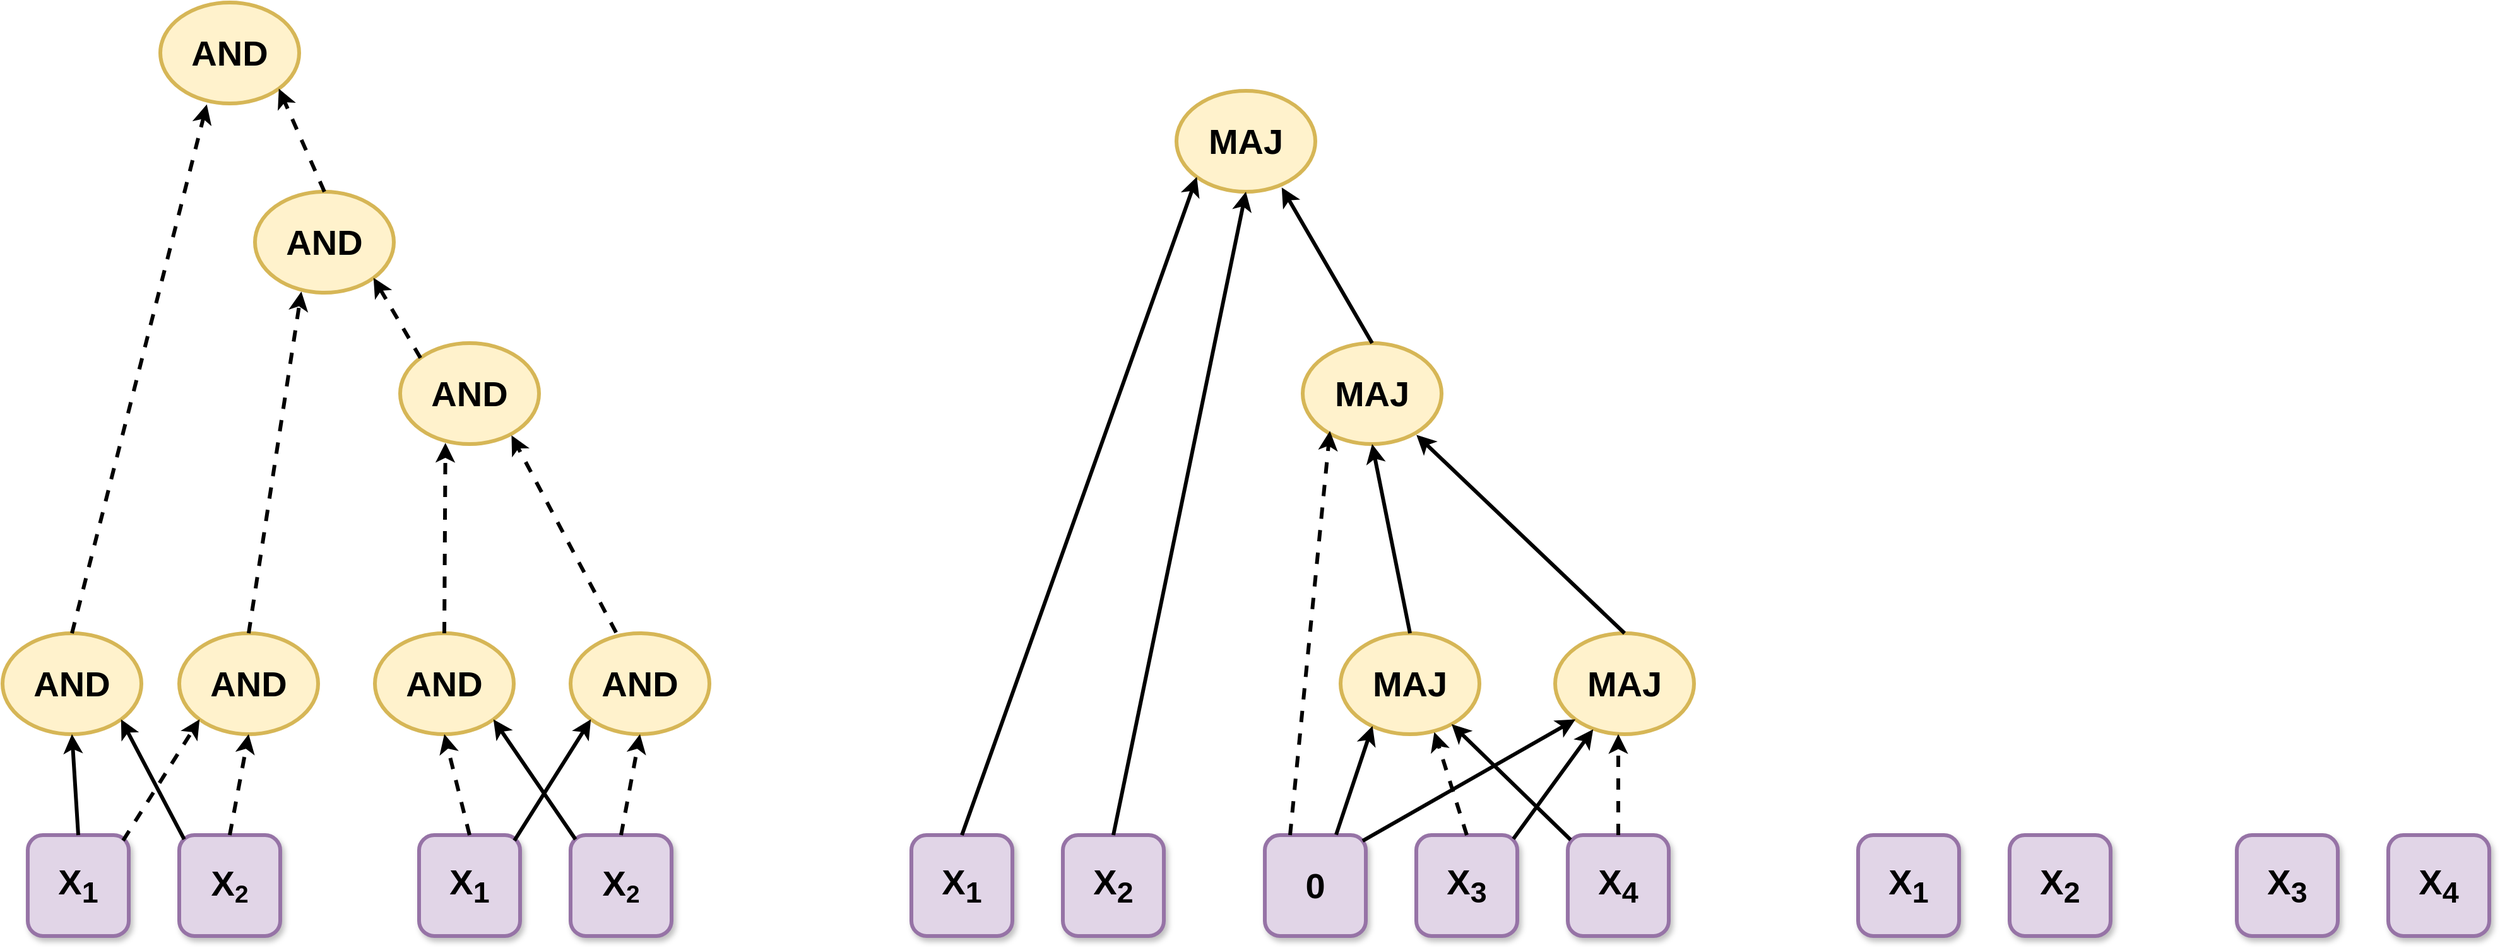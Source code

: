 <mxfile version="24.6.2" type="github">
  <diagram name="第 1 页" id="r3UGkL9LIauUfXsUyBIE">
    <mxGraphModel dx="3139" dy="2145" grid="1" gridSize="10" guides="1" tooltips="1" connect="1" arrows="1" fold="1" page="1" pageScale="1" pageWidth="560" pageHeight="1000" math="0" shadow="0">
      <root>
        <mxCell id="0" />
        <mxCell id="1" parent="0" />
        <mxCell id="rH_akTSNDyo1jkgqadfu-1" value="&lt;font style=&quot;font-size: 28px;&quot;&gt;&lt;b&gt;X&lt;sub&gt;1&lt;/sub&gt;&lt;/b&gt;&lt;/font&gt;" style="rounded=1;whiteSpace=wrap;html=1;fillColor=#e1d5e7;strokeColor=#9673a6;shadow=1;strokeWidth=3;" vertex="1" parent="1">
          <mxGeometry x="-540" y="660" width="80" height="80" as="geometry" />
        </mxCell>
        <mxCell id="rH_akTSNDyo1jkgqadfu-2" value="&lt;font style=&quot;&quot;&gt;&lt;b style=&quot;&quot;&gt;&lt;span style=&quot;font-size: 28px;&quot;&gt;X&lt;/span&gt;&lt;span style=&quot;font-size: 23.333px;&quot;&gt;&lt;sub&gt;2&lt;/sub&gt;&lt;/span&gt;&lt;/b&gt;&lt;/font&gt;" style="rounded=1;whiteSpace=wrap;html=1;fillColor=#e1d5e7;strokeColor=#9673a6;shadow=1;strokeWidth=3;" vertex="1" parent="1">
          <mxGeometry x="-420" y="660" width="80" height="80" as="geometry" />
        </mxCell>
        <mxCell id="rH_akTSNDyo1jkgqadfu-6" value="&lt;font style=&quot;font-size: 28px;&quot;&gt;&lt;b&gt;X&lt;sub&gt;1&lt;/sub&gt;&lt;/b&gt;&lt;/font&gt;" style="rounded=1;whiteSpace=wrap;html=1;fillColor=#e1d5e7;strokeColor=#9673a6;shadow=1;strokeWidth=3;" vertex="1" parent="1">
          <mxGeometry x="160" y="660" width="80" height="80" as="geometry" />
        </mxCell>
        <mxCell id="rH_akTSNDyo1jkgqadfu-7" value="&lt;font style=&quot;font-size: 28px;&quot;&gt;&lt;b&gt;X&lt;sub&gt;2&lt;/sub&gt;&lt;/b&gt;&lt;/font&gt;" style="rounded=1;whiteSpace=wrap;html=1;fillColor=#e1d5e7;strokeColor=#9673a6;shadow=1;strokeWidth=3;" vertex="1" parent="1">
          <mxGeometry x="280" y="660" width="80" height="80" as="geometry" />
        </mxCell>
        <mxCell id="rH_akTSNDyo1jkgqadfu-8" value="&lt;font style=&quot;font-size: 28px;&quot;&gt;&lt;b&gt;X&lt;sub&gt;3&lt;/sub&gt;&lt;/b&gt;&lt;/font&gt;" style="rounded=1;whiteSpace=wrap;html=1;fillColor=#e1d5e7;strokeColor=#9673a6;shadow=1;strokeWidth=3;" vertex="1" parent="1">
          <mxGeometry x="560" y="660" width="80" height="80" as="geometry" />
        </mxCell>
        <mxCell id="rH_akTSNDyo1jkgqadfu-9" value="&lt;font style=&quot;font-size: 28px;&quot;&gt;&lt;b&gt;X&lt;sub&gt;4&lt;/sub&gt;&lt;/b&gt;&lt;/font&gt;" style="rounded=1;whiteSpace=wrap;html=1;fillColor=#e1d5e7;strokeColor=#9673a6;shadow=1;strokeWidth=3;" vertex="1" parent="1">
          <mxGeometry x="680" y="660" width="80" height="80" as="geometry" />
        </mxCell>
        <mxCell id="rH_akTSNDyo1jkgqadfu-14" value="&lt;font style=&quot;font-size: 28px;&quot;&gt;&lt;b&gt;X&lt;sub&gt;1&lt;/sub&gt;&lt;/b&gt;&lt;/font&gt;" style="rounded=1;whiteSpace=wrap;html=1;fillColor=#e1d5e7;strokeColor=#9673a6;shadow=1;strokeWidth=3;" vertex="1" parent="1">
          <mxGeometry x="910" y="660" width="80" height="80" as="geometry" />
        </mxCell>
        <mxCell id="rH_akTSNDyo1jkgqadfu-15" value="&lt;font style=&quot;font-size: 28px;&quot;&gt;&lt;b&gt;X&lt;sub&gt;2&lt;/sub&gt;&lt;/b&gt;&lt;/font&gt;" style="rounded=1;whiteSpace=wrap;html=1;fillColor=#e1d5e7;strokeColor=#9673a6;shadow=1;strokeWidth=3;" vertex="1" parent="1">
          <mxGeometry x="1030" y="660" width="80" height="80" as="geometry" />
        </mxCell>
        <mxCell id="rH_akTSNDyo1jkgqadfu-16" value="&lt;font style=&quot;font-size: 28px;&quot;&gt;&lt;b&gt;X&lt;sub&gt;3&lt;/sub&gt;&lt;/b&gt;&lt;/font&gt;" style="rounded=1;whiteSpace=wrap;html=1;fillColor=#e1d5e7;strokeColor=#9673a6;shadow=1;strokeWidth=3;" vertex="1" parent="1">
          <mxGeometry x="1210" y="660" width="80" height="80" as="geometry" />
        </mxCell>
        <mxCell id="rH_akTSNDyo1jkgqadfu-17" value="&lt;font style=&quot;font-size: 28px;&quot;&gt;&lt;b&gt;X&lt;sub&gt;4&lt;/sub&gt;&lt;/b&gt;&lt;/font&gt;" style="rounded=1;whiteSpace=wrap;html=1;fillColor=#e1d5e7;strokeColor=#9673a6;shadow=1;strokeWidth=3;" vertex="1" parent="1">
          <mxGeometry x="1330" y="660" width="80" height="80" as="geometry" />
        </mxCell>
        <mxCell id="rH_akTSNDyo1jkgqadfu-18" value="&lt;span style=&quot;font-size: 28px;&quot;&gt;&lt;b&gt;0&lt;/b&gt;&lt;/span&gt;" style="rounded=1;whiteSpace=wrap;html=1;fillColor=#e1d5e7;strokeColor=#9673a6;shadow=1;strokeWidth=3;" vertex="1" parent="1">
          <mxGeometry x="440" y="660" width="80" height="80" as="geometry" />
        </mxCell>
        <mxCell id="rH_akTSNDyo1jkgqadfu-19" value="&lt;font style=&quot;font-size: 28px;&quot;&gt;&lt;b&gt;AND&lt;/b&gt;&lt;/font&gt;" style="ellipse;whiteSpace=wrap;html=1;fillColor=#fff2cc;strokeColor=#d6b656;strokeWidth=3;" vertex="1" parent="1">
          <mxGeometry x="-560" y="500" width="110" height="80" as="geometry" />
        </mxCell>
        <mxCell id="rH_akTSNDyo1jkgqadfu-20" value="&lt;font style=&quot;font-size: 28px;&quot;&gt;&lt;b&gt;AND&lt;/b&gt;&lt;/font&gt;" style="ellipse;whiteSpace=wrap;html=1;fillColor=#fff2cc;strokeColor=#d6b656;strokeWidth=3;" vertex="1" parent="1">
          <mxGeometry x="-420" y="500" width="110" height="80" as="geometry" />
        </mxCell>
        <mxCell id="rH_akTSNDyo1jkgqadfu-23" value="&lt;font style=&quot;font-size: 28px;&quot;&gt;&lt;b&gt;AND&lt;/b&gt;&lt;/font&gt;" style="ellipse;whiteSpace=wrap;html=1;fillColor=#fff2cc;strokeColor=#d6b656;strokeWidth=3;" vertex="1" parent="1">
          <mxGeometry x="-245" y="270" width="110" height="80" as="geometry" />
        </mxCell>
        <mxCell id="rH_akTSNDyo1jkgqadfu-24" value="&lt;font style=&quot;font-size: 28px;&quot;&gt;&lt;b&gt;AND&lt;/b&gt;&lt;/font&gt;" style="ellipse;whiteSpace=wrap;html=1;fillColor=#fff2cc;strokeColor=#d6b656;strokeWidth=3;" vertex="1" parent="1">
          <mxGeometry x="-360" y="150" width="110" height="80" as="geometry" />
        </mxCell>
        <mxCell id="rH_akTSNDyo1jkgqadfu-25" value="&lt;font style=&quot;font-size: 28px;&quot;&gt;&lt;b&gt;AND&lt;/b&gt;&lt;/font&gt;" style="ellipse;whiteSpace=wrap;html=1;fillColor=#fff2cc;strokeColor=#d6b656;strokeWidth=3;" vertex="1" parent="1">
          <mxGeometry x="-435" width="110" height="80" as="geometry" />
        </mxCell>
        <mxCell id="rH_akTSNDyo1jkgqadfu-26" value="" style="endArrow=classic;html=1;rounded=0;strokeWidth=3;exitX=0.5;exitY=0;exitDx=0;exitDy=0;entryX=0.5;entryY=1;entryDx=0;entryDy=0;" edge="1" parent="1" source="rH_akTSNDyo1jkgqadfu-1" target="rH_akTSNDyo1jkgqadfu-19">
          <mxGeometry width="50" height="50" relative="1" as="geometry">
            <mxPoint x="-150" y="590" as="sourcePoint" />
            <mxPoint x="-100" y="540" as="targetPoint" />
          </mxGeometry>
        </mxCell>
        <mxCell id="rH_akTSNDyo1jkgqadfu-27" value="" style="endArrow=classic;html=1;rounded=0;strokeWidth=3;exitX=0.944;exitY=0.054;exitDx=0;exitDy=0;entryX=0;entryY=1;entryDx=0;entryDy=0;exitPerimeter=0;dashed=1;" edge="1" parent="1" source="rH_akTSNDyo1jkgqadfu-1" target="rH_akTSNDyo1jkgqadfu-20">
          <mxGeometry width="50" height="50" relative="1" as="geometry">
            <mxPoint x="-490" y="670" as="sourcePoint" />
            <mxPoint x="-525" y="590" as="targetPoint" />
          </mxGeometry>
        </mxCell>
        <mxCell id="rH_akTSNDyo1jkgqadfu-28" value="" style="endArrow=classic;html=1;rounded=0;strokeWidth=3;exitX=0.5;exitY=0;exitDx=0;exitDy=0;entryX=0.5;entryY=1;entryDx=0;entryDy=0;dashed=1;" edge="1" parent="1" source="rH_akTSNDyo1jkgqadfu-2" target="rH_akTSNDyo1jkgqadfu-20">
          <mxGeometry width="50" height="50" relative="1" as="geometry">
            <mxPoint x="-490" y="670" as="sourcePoint" />
            <mxPoint x="-525" y="590" as="targetPoint" />
          </mxGeometry>
        </mxCell>
        <mxCell id="rH_akTSNDyo1jkgqadfu-29" value="" style="endArrow=classic;html=1;rounded=0;strokeWidth=3;exitX=0.049;exitY=0.042;exitDx=0;exitDy=0;entryX=1;entryY=1;entryDx=0;entryDy=0;exitPerimeter=0;" edge="1" parent="1" source="rH_akTSNDyo1jkgqadfu-2" target="rH_akTSNDyo1jkgqadfu-19">
          <mxGeometry width="50" height="50" relative="1" as="geometry">
            <mxPoint x="-370" y="670" as="sourcePoint" />
            <mxPoint x="-345" y="590" as="targetPoint" />
          </mxGeometry>
        </mxCell>
        <mxCell id="rH_akTSNDyo1jkgqadfu-30" value="&lt;font style=&quot;font-size: 28px;&quot;&gt;&lt;b&gt;X&lt;sub&gt;1&lt;/sub&gt;&lt;/b&gt;&lt;/font&gt;" style="rounded=1;whiteSpace=wrap;html=1;fillColor=#e1d5e7;strokeColor=#9673a6;shadow=1;strokeWidth=3;" vertex="1" parent="1">
          <mxGeometry x="-230" y="660" width="80" height="80" as="geometry" />
        </mxCell>
        <mxCell id="rH_akTSNDyo1jkgqadfu-31" value="&lt;font style=&quot;&quot;&gt;&lt;b style=&quot;&quot;&gt;&lt;span style=&quot;font-size: 28px;&quot;&gt;X&lt;/span&gt;&lt;span style=&quot;font-size: 23.333px;&quot;&gt;&lt;sub&gt;2&lt;/sub&gt;&lt;/span&gt;&lt;/b&gt;&lt;/font&gt;" style="rounded=1;whiteSpace=wrap;html=1;fillColor=#e1d5e7;strokeColor=#9673a6;shadow=1;strokeWidth=3;" vertex="1" parent="1">
          <mxGeometry x="-110" y="660" width="80" height="80" as="geometry" />
        </mxCell>
        <mxCell id="rH_akTSNDyo1jkgqadfu-32" value="&lt;font style=&quot;font-size: 28px;&quot;&gt;&lt;b&gt;AND&lt;/b&gt;&lt;/font&gt;" style="ellipse;whiteSpace=wrap;html=1;fillColor=#fff2cc;strokeColor=#d6b656;strokeWidth=3;" vertex="1" parent="1">
          <mxGeometry x="-265" y="500" width="110" height="80" as="geometry" />
        </mxCell>
        <mxCell id="rH_akTSNDyo1jkgqadfu-33" value="&lt;font style=&quot;font-size: 28px;&quot;&gt;&lt;b&gt;AND&lt;/b&gt;&lt;/font&gt;" style="ellipse;whiteSpace=wrap;html=1;fillColor=#fff2cc;strokeColor=#d6b656;strokeWidth=3;" vertex="1" parent="1">
          <mxGeometry x="-110" y="500" width="110" height="80" as="geometry" />
        </mxCell>
        <mxCell id="rH_akTSNDyo1jkgqadfu-34" value="" style="endArrow=classic;html=1;rounded=0;strokeWidth=3;exitX=0.5;exitY=0;exitDx=0;exitDy=0;entryX=0.5;entryY=1;entryDx=0;entryDy=0;dashed=1;" edge="1" parent="1" source="rH_akTSNDyo1jkgqadfu-30" target="rH_akTSNDyo1jkgqadfu-32">
          <mxGeometry width="50" height="50" relative="1" as="geometry">
            <mxPoint x="160" y="590" as="sourcePoint" />
            <mxPoint x="210" y="540" as="targetPoint" />
          </mxGeometry>
        </mxCell>
        <mxCell id="rH_akTSNDyo1jkgqadfu-35" value="" style="endArrow=classic;html=1;rounded=0;strokeWidth=3;exitX=0.944;exitY=0.054;exitDx=0;exitDy=0;entryX=0;entryY=1;entryDx=0;entryDy=0;exitPerimeter=0;" edge="1" parent="1" source="rH_akTSNDyo1jkgqadfu-30" target="rH_akTSNDyo1jkgqadfu-33">
          <mxGeometry width="50" height="50" relative="1" as="geometry">
            <mxPoint x="-180" y="670" as="sourcePoint" />
            <mxPoint x="-215" y="590" as="targetPoint" />
          </mxGeometry>
        </mxCell>
        <mxCell id="rH_akTSNDyo1jkgqadfu-36" value="" style="endArrow=classic;html=1;rounded=0;strokeWidth=3;exitX=0.5;exitY=0;exitDx=0;exitDy=0;entryX=0.5;entryY=1;entryDx=0;entryDy=0;dashed=1;" edge="1" parent="1" source="rH_akTSNDyo1jkgqadfu-31" target="rH_akTSNDyo1jkgqadfu-33">
          <mxGeometry width="50" height="50" relative="1" as="geometry">
            <mxPoint x="-180" y="670" as="sourcePoint" />
            <mxPoint x="-215" y="590" as="targetPoint" />
          </mxGeometry>
        </mxCell>
        <mxCell id="rH_akTSNDyo1jkgqadfu-37" value="" style="endArrow=classic;html=1;rounded=0;strokeWidth=3;exitX=0.049;exitY=0.042;exitDx=0;exitDy=0;entryX=1;entryY=1;entryDx=0;entryDy=0;exitPerimeter=0;" edge="1" parent="1" source="rH_akTSNDyo1jkgqadfu-31" target="rH_akTSNDyo1jkgqadfu-32">
          <mxGeometry width="50" height="50" relative="1" as="geometry">
            <mxPoint x="-60" y="670" as="sourcePoint" />
            <mxPoint x="-35" y="590" as="targetPoint" />
          </mxGeometry>
        </mxCell>
        <mxCell id="rH_akTSNDyo1jkgqadfu-38" value="" style="endArrow=classic;html=1;rounded=0;strokeWidth=3;exitX=0.328;exitY=-0.007;exitDx=0;exitDy=0;entryX=0.802;entryY=0.914;entryDx=0;entryDy=0;dashed=1;entryPerimeter=0;exitPerimeter=0;" edge="1" parent="1" source="rH_akTSNDyo1jkgqadfu-33" target="rH_akTSNDyo1jkgqadfu-23">
          <mxGeometry width="50" height="50" relative="1" as="geometry">
            <mxPoint x="-370" y="670" as="sourcePoint" />
            <mxPoint x="-345" y="590" as="targetPoint" />
          </mxGeometry>
        </mxCell>
        <mxCell id="rH_akTSNDyo1jkgqadfu-39" value="" style="endArrow=classic;html=1;rounded=0;strokeWidth=3;exitX=0.5;exitY=0;exitDx=0;exitDy=0;entryX=0.326;entryY=0.989;entryDx=0;entryDy=0;dashed=1;entryPerimeter=0;" edge="1" parent="1" source="rH_akTSNDyo1jkgqadfu-32" target="rH_akTSNDyo1jkgqadfu-23">
          <mxGeometry width="50" height="50" relative="1" as="geometry">
            <mxPoint x="-14" y="509" as="sourcePoint" />
            <mxPoint x="-102" y="353" as="targetPoint" />
          </mxGeometry>
        </mxCell>
        <mxCell id="rH_akTSNDyo1jkgqadfu-40" value="" style="endArrow=classic;html=1;rounded=0;strokeWidth=3;exitX=0.5;exitY=0;exitDx=0;exitDy=0;entryX=0.334;entryY=0.989;entryDx=0;entryDy=0;dashed=1;entryPerimeter=0;" edge="1" parent="1" source="rH_akTSNDyo1jkgqadfu-20" target="rH_akTSNDyo1jkgqadfu-24">
          <mxGeometry width="50" height="50" relative="1" as="geometry">
            <mxPoint x="-175" y="510" as="sourcePoint" />
            <mxPoint x="-154" y="359" as="targetPoint" />
          </mxGeometry>
        </mxCell>
        <mxCell id="rH_akTSNDyo1jkgqadfu-41" value="" style="endArrow=classic;html=1;rounded=0;strokeWidth=3;exitX=0.5;exitY=0;exitDx=0;exitDy=0;entryX=0.335;entryY=1.01;entryDx=0;entryDy=0;dashed=1;entryPerimeter=0;" edge="1" parent="1" source="rH_akTSNDyo1jkgqadfu-19" target="rH_akTSNDyo1jkgqadfu-25">
          <mxGeometry width="50" height="50" relative="1" as="geometry">
            <mxPoint x="-165" y="520" as="sourcePoint" />
            <mxPoint x="-144" y="369" as="targetPoint" />
          </mxGeometry>
        </mxCell>
        <mxCell id="rH_akTSNDyo1jkgqadfu-42" value="" style="endArrow=classic;html=1;rounded=0;strokeWidth=3;entryX=1;entryY=1;entryDx=0;entryDy=0;dashed=1;exitX=0;exitY=0;exitDx=0;exitDy=0;" edge="1" parent="1" source="rH_akTSNDyo1jkgqadfu-23" target="rH_akTSNDyo1jkgqadfu-24">
          <mxGeometry width="50" height="50" relative="1" as="geometry">
            <mxPoint x="-170" y="270" as="sourcePoint" />
            <mxPoint x="-154" y="359" as="targetPoint" />
          </mxGeometry>
        </mxCell>
        <mxCell id="rH_akTSNDyo1jkgqadfu-43" value="" style="endArrow=classic;html=1;rounded=0;strokeWidth=3;exitX=0.5;exitY=0;exitDx=0;exitDy=0;entryX=1;entryY=1;entryDx=0;entryDy=0;dashed=1;" edge="1" parent="1" source="rH_akTSNDyo1jkgqadfu-24" target="rH_akTSNDyo1jkgqadfu-25">
          <mxGeometry width="50" height="50" relative="1" as="geometry">
            <mxPoint x="-165" y="520" as="sourcePoint" />
            <mxPoint x="-144" y="369" as="targetPoint" />
          </mxGeometry>
        </mxCell>
        <mxCell id="rH_akTSNDyo1jkgqadfu-44" value="&lt;font style=&quot;font-size: 28px;&quot;&gt;&lt;b&gt;MAJ&lt;/b&gt;&lt;/font&gt;&lt;span style=&quot;color: rgba(0, 0, 0, 0); font-family: monospace; font-size: 0px; text-align: start; text-wrap: nowrap;&quot;&gt;%3CmxGraphModel%3E%3Croot%3E%3CmxCell%20id%3D%220%22%2F%3E%3CmxCell%20id%3D%221%22%20parent%3D%220%22%2F%3E%3CmxCell%20id%3D%222%22%20value%3D%22%26lt%3Bfont%20style%3D%26quot%3Bfont-size%3A%2028px%3B%26quot%3B%26gt%3B%26lt%3Bb%26gt%3BAND%26lt%3B%2Fb%26gt%3B%26lt%3B%2Ffont%26gt%3B%22%20style%3D%22ellipse%3BwhiteSpace%3Dwrap%3Bhtml%3D1%3BfillColor%3D%23fff2cc%3BstrokeColor%3D%23d6b656%3BstrokeWidth%3D3%3B%22%20vertex%3D%221%22%20parent%3D%221%22%3E%3CmxGeometry%20x%3D%22-265%22%20y%3D%22500%22%20width%3D%22110%22%20height%3D%2280%22%20as%3D%22geometry%22%2F%3E%3C%2FmxCell%3E%3C%2Froot%3E%3C%2FmxGraphModel%3E&lt;/span&gt;" style="ellipse;whiteSpace=wrap;html=1;fillColor=#fff2cc;strokeColor=#d6b656;strokeWidth=3;" vertex="1" parent="1">
          <mxGeometry x="500" y="500" width="110" height="80" as="geometry" />
        </mxCell>
        <mxCell id="rH_akTSNDyo1jkgqadfu-47" value="&lt;font style=&quot;font-size: 28px;&quot;&gt;&lt;b&gt;MAJ&lt;/b&gt;&lt;/font&gt;&lt;span style=&quot;color: rgba(0, 0, 0, 0); font-family: monospace; font-size: 0px; text-align: start; text-wrap: nowrap;&quot;&gt;%3CmxGraphModel%3E%3Croot%3E%3CmxCell%20id%3D%220%22%2F%3E%3CmxCell%20id%3D%221%22%20parent%3D%220%22%2F%3E%3CmxCell%20id%3D%222%22%20value%3D%22%26lt%3Bfont%20style%3D%26quot%3Bfont-size%3A%2028px%3B%26quot%3B%26gt%3B%26lt%3Bb%26gt%3BAND%26lt%3B%2Fb%26gt%3B%26lt%3B%2Ffont%26gt%3B%22%20style%3D%22ellipse%3BwhiteSpace%3Dwrap%3Bhtml%3D1%3BfillColor%3D%23fff2cc%3BstrokeColor%3D%23d6b656%3BstrokeWidth%3D3%3B%22%20vertex%3D%221%22%20parent%3D%221%22%3E%3CmxGeometry%20x%3D%22-265%22%20y%3D%22500%22%20width%3D%22110%22%20height%3D%2280%22%20as%3D%22geometry%22%2F%3E%3C%2FmxCell%3E%3C%2Froot%3E%3C%2FmxGraphModel%3E&lt;/span&gt;" style="ellipse;whiteSpace=wrap;html=1;fillColor=#fff2cc;strokeColor=#d6b656;strokeWidth=3;" vertex="1" parent="1">
          <mxGeometry x="670" y="500" width="110" height="80" as="geometry" />
        </mxCell>
        <mxCell id="rH_akTSNDyo1jkgqadfu-48" value="&lt;font style=&quot;font-size: 28px;&quot;&gt;&lt;b&gt;MAJ&lt;/b&gt;&lt;/font&gt;&lt;span style=&quot;color: rgba(0, 0, 0, 0); font-family: monospace; font-size: 0px; text-align: start; text-wrap: nowrap;&quot;&gt;%3CmxGraphModel%3E%3Croot%3E%3CmxCell%20id%3D%220%22%2F%3E%3CmxCell%20id%3D%221%22%20parent%3D%220%22%2F%3E%3CmxCell%20id%3D%222%22%20value%3D%22%26lt%3Bfont%20style%3D%26quot%3Bfont-size%3A%2028px%3B%26quot%3B%26gt%3B%26lt%3Bb%26gt%3BAND%26lt%3B%2Fb%26gt%3B%26lt%3B%2Ffont%26gt%3B%22%20style%3D%22ellipse%3BwhiteSpace%3Dwrap%3Bhtml%3D1%3BfillColor%3D%23fff2cc%3BstrokeColor%3D%23d6b656%3BstrokeWidth%3D3%3B%22%20vertex%3D%221%22%20parent%3D%221%22%3E%3CmxGeometry%20x%3D%22-265%22%20y%3D%22500%22%20width%3D%22110%22%20height%3D%2280%22%20as%3D%22geometry%22%2F%3E%3C%2FmxCell%3E%3C%2Froot%3E%3C%2FmxGraphModel%3E&lt;/span&gt;" style="ellipse;whiteSpace=wrap;html=1;fillColor=#fff2cc;strokeColor=#d6b656;strokeWidth=3;" vertex="1" parent="1">
          <mxGeometry x="470" y="270" width="110" height="80" as="geometry" />
        </mxCell>
        <mxCell id="rH_akTSNDyo1jkgqadfu-49" value="&lt;font style=&quot;font-size: 28px;&quot;&gt;&lt;b&gt;MAJ&lt;/b&gt;&lt;/font&gt;&lt;span style=&quot;color: rgba(0, 0, 0, 0); font-family: monospace; font-size: 0px; text-align: start; text-wrap: nowrap;&quot;&gt;%3CmxGraphModel%3E%3Croot%3E%3CmxCell%20id%3D%220%22%2F%3E%3CmxCell%20id%3D%221%22%20parent%3D%220%22%2F%3E%3CmxCell%20id%3D%222%22%20value%3D%22%26lt%3Bfont%20style%3D%26quot%3Bfont-size%3A%2028px%3B%26quot%3B%26gt%3B%26lt%3Bb%26gt%3BAND%26lt%3B%2Fb%26gt%3B%26lt%3B%2Ffont%26gt%3B%22%20style%3D%22ellipse%3BwhiteSpace%3Dwrap%3Bhtml%3D1%3BfillColor%3D%23fff2cc%3BstrokeColor%3D%23d6b656%3BstrokeWidth%3D3%3B%22%20vertex%3D%221%22%20parent%3D%221%22%3E%3CmxGeometry%20x%3D%22-265%22%20y%3D%22500%22%20width%3D%22110%22%20height%3D%2280%22%20as%3D%22geometry%22%2F%3E%3C%2FmxCell%3E%3C%2Froot%3E%3C%2FmxGraphModel%3E&lt;/span&gt;" style="ellipse;whiteSpace=wrap;html=1;fillColor=#fff2cc;strokeColor=#d6b656;strokeWidth=3;" vertex="1" parent="1">
          <mxGeometry x="370" y="70" width="110" height="80" as="geometry" />
        </mxCell>
        <mxCell id="rH_akTSNDyo1jkgqadfu-50" value="" style="endArrow=classic;html=1;rounded=0;strokeWidth=3;entryX=0;entryY=1;entryDx=0;entryDy=0;exitX=0.969;exitY=0.057;exitDx=0;exitDy=0;exitPerimeter=0;" edge="1" parent="1" source="rH_akTSNDyo1jkgqadfu-18" target="rH_akTSNDyo1jkgqadfu-47">
          <mxGeometry width="50" height="50" relative="1" as="geometry">
            <mxPoint x="520" y="660" as="sourcePoint" />
            <mxPoint x="-84" y="578" as="targetPoint" />
          </mxGeometry>
        </mxCell>
        <mxCell id="rH_akTSNDyo1jkgqadfu-51" value="" style="endArrow=classic;html=1;rounded=0;strokeWidth=3;entryX=0.23;entryY=0.918;entryDx=0;entryDy=0;exitX=0.706;exitY=-0.004;exitDx=0;exitDy=0;exitPerimeter=0;entryPerimeter=0;" edge="1" parent="1" source="rH_akTSNDyo1jkgqadfu-18" target="rH_akTSNDyo1jkgqadfu-44">
          <mxGeometry width="50" height="50" relative="1" as="geometry">
            <mxPoint x="528" y="675" as="sourcePoint" />
            <mxPoint x="696" y="578" as="targetPoint" />
          </mxGeometry>
        </mxCell>
        <mxCell id="rH_akTSNDyo1jkgqadfu-52" value="" style="endArrow=classic;html=1;rounded=0;strokeWidth=3;entryX=0.196;entryY=0.871;entryDx=0;entryDy=0;exitX=0.25;exitY=0;exitDx=0;exitDy=0;entryPerimeter=0;dashed=1;" edge="1" parent="1" source="rH_akTSNDyo1jkgqadfu-18" target="rH_akTSNDyo1jkgqadfu-48">
          <mxGeometry width="50" height="50" relative="1" as="geometry">
            <mxPoint x="538" y="685" as="sourcePoint" />
            <mxPoint x="706" y="588" as="targetPoint" />
          </mxGeometry>
        </mxCell>
        <mxCell id="rH_akTSNDyo1jkgqadfu-53" value="" style="endArrow=classic;html=1;rounded=0;strokeWidth=3;entryX=0.675;entryY=0.979;entryDx=0;entryDy=0;exitX=0.5;exitY=0;exitDx=0;exitDy=0;entryPerimeter=0;dashed=1;" edge="1" parent="1" source="rH_akTSNDyo1jkgqadfu-8" target="rH_akTSNDyo1jkgqadfu-44">
          <mxGeometry width="50" height="50" relative="1" as="geometry">
            <mxPoint x="506" y="670" as="sourcePoint" />
            <mxPoint x="535" y="583" as="targetPoint" />
          </mxGeometry>
        </mxCell>
        <mxCell id="rH_akTSNDyo1jkgqadfu-54" value="" style="endArrow=classic;html=1;rounded=0;strokeWidth=3;exitX=0.961;exitY=0.037;exitDx=0;exitDy=0;exitPerimeter=0;entryX=0.274;entryY=0.951;entryDx=0;entryDy=0;entryPerimeter=0;" edge="1" parent="1" source="rH_akTSNDyo1jkgqadfu-8" target="rH_akTSNDyo1jkgqadfu-47">
          <mxGeometry width="50" height="50" relative="1" as="geometry">
            <mxPoint x="506" y="670" as="sourcePoint" />
            <mxPoint x="710" y="577" as="targetPoint" />
          </mxGeometry>
        </mxCell>
        <mxCell id="rH_akTSNDyo1jkgqadfu-55" value="" style="endArrow=classic;html=1;rounded=0;strokeWidth=3;entryX=0.675;entryY=0.979;entryDx=0;entryDy=0;exitX=0.5;exitY=0;exitDx=0;exitDy=0;entryPerimeter=0;dashed=1;" edge="1" parent="1" source="rH_akTSNDyo1jkgqadfu-9">
          <mxGeometry width="50" height="50" relative="1" as="geometry">
            <mxPoint x="746" y="662" as="sourcePoint" />
            <mxPoint x="720" y="580" as="targetPoint" />
          </mxGeometry>
        </mxCell>
        <mxCell id="rH_akTSNDyo1jkgqadfu-56" value="" style="endArrow=classic;html=1;rounded=0;strokeWidth=3;exitX=0.028;exitY=0.047;exitDx=0;exitDy=0;exitPerimeter=0;" edge="1" parent="1" source="rH_akTSNDyo1jkgqadfu-9" target="rH_akTSNDyo1jkgqadfu-44">
          <mxGeometry width="50" height="50" relative="1" as="geometry">
            <mxPoint x="730" y="670" as="sourcePoint" />
            <mxPoint x="730" y="590" as="targetPoint" />
          </mxGeometry>
        </mxCell>
        <mxCell id="rH_akTSNDyo1jkgqadfu-57" value="" style="endArrow=classic;html=1;rounded=0;strokeWidth=3;exitX=0.5;exitY=0;exitDx=0;exitDy=0;entryX=0.5;entryY=1;entryDx=0;entryDy=0;" edge="1" parent="1" source="rH_akTSNDyo1jkgqadfu-44" target="rH_akTSNDyo1jkgqadfu-48">
          <mxGeometry width="50" height="50" relative="1" as="geometry">
            <mxPoint x="692" y="674" as="sourcePoint" />
            <mxPoint x="598" y="582" as="targetPoint" />
          </mxGeometry>
        </mxCell>
        <mxCell id="rH_akTSNDyo1jkgqadfu-58" value="" style="endArrow=classic;html=1;rounded=0;strokeWidth=3;exitX=0.5;exitY=0;exitDx=0;exitDy=0;entryX=0.819;entryY=0.91;entryDx=0;entryDy=0;entryPerimeter=0;" edge="1" parent="1" source="rH_akTSNDyo1jkgqadfu-47" target="rH_akTSNDyo1jkgqadfu-48">
          <mxGeometry width="50" height="50" relative="1" as="geometry">
            <mxPoint x="702" y="684" as="sourcePoint" />
            <mxPoint x="608" y="592" as="targetPoint" />
          </mxGeometry>
        </mxCell>
        <mxCell id="rH_akTSNDyo1jkgqadfu-59" value="" style="endArrow=classic;html=1;rounded=0;strokeWidth=3;exitX=0.5;exitY=0;exitDx=0;exitDy=0;entryX=0.5;entryY=1;entryDx=0;entryDy=0;" edge="1" parent="1" source="rH_akTSNDyo1jkgqadfu-7" target="rH_akTSNDyo1jkgqadfu-49">
          <mxGeometry width="50" height="50" relative="1" as="geometry">
            <mxPoint x="712" y="694" as="sourcePoint" />
            <mxPoint x="618" y="602" as="targetPoint" />
          </mxGeometry>
        </mxCell>
        <mxCell id="rH_akTSNDyo1jkgqadfu-61" value="" style="endArrow=classic;html=1;rounded=0;strokeWidth=3;exitX=0.5;exitY=0;exitDx=0;exitDy=0;entryX=0;entryY=1;entryDx=0;entryDy=0;" edge="1" parent="1" source="rH_akTSNDyo1jkgqadfu-6" target="rH_akTSNDyo1jkgqadfu-49">
          <mxGeometry width="50" height="50" relative="1" as="geometry">
            <mxPoint x="330" y="670" as="sourcePoint" />
            <mxPoint x="435" y="160" as="targetPoint" />
          </mxGeometry>
        </mxCell>
        <mxCell id="rH_akTSNDyo1jkgqadfu-62" value="" style="endArrow=classic;html=1;rounded=0;strokeWidth=3;exitX=0.5;exitY=0;exitDx=0;exitDy=0;entryX=0.758;entryY=0.958;entryDx=0;entryDy=0;entryPerimeter=0;" edge="1" parent="1" source="rH_akTSNDyo1jkgqadfu-48" target="rH_akTSNDyo1jkgqadfu-49">
          <mxGeometry width="50" height="50" relative="1" as="geometry">
            <mxPoint x="565" y="510" as="sourcePoint" />
            <mxPoint x="535" y="360" as="targetPoint" />
          </mxGeometry>
        </mxCell>
      </root>
    </mxGraphModel>
  </diagram>
</mxfile>
